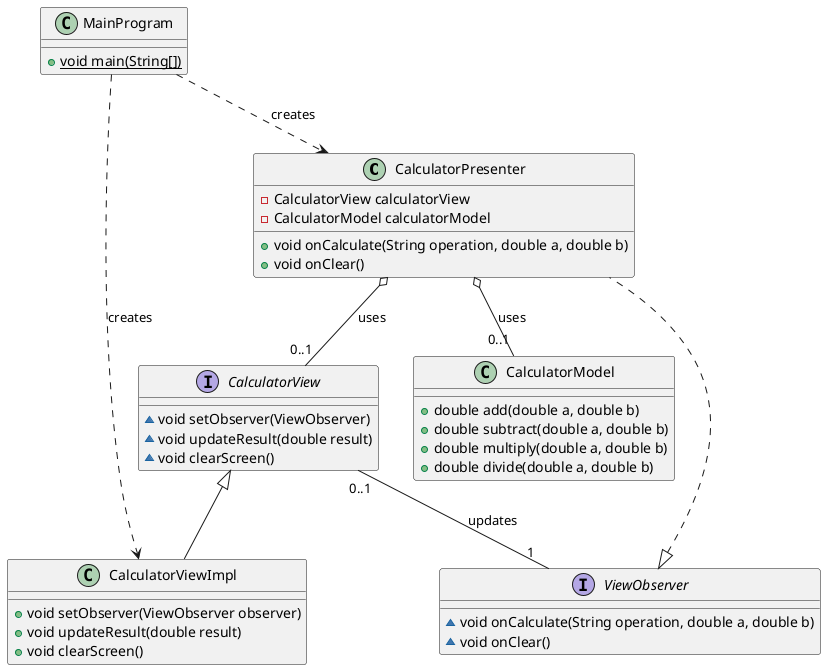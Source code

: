 @startuml
' Определение классов и интерфейсов
class CalculatorPresenter {
- CalculatorView calculatorView
- CalculatorModel calculatorModel
+ void onCalculate(String operation, double a, double b)
+ void onClear()
}

class CalculatorModel {
+ double add(double a, double b)
+ double subtract(double a, double b)
+ double multiply(double a, double b)
+ double divide(double a, double b)
}

interface CalculatorView {
~ void setObserver(ViewObserver)
~ void updateResult(double result)
~ void clearScreen()
}

class CalculatorViewImpl {
+ void setObserver(ViewObserver observer)
+ void updateResult(double result)
+ void clearScreen()
}

class MainProgram {
+ {static} void main(String[])
}

interface ViewObserver {
~ void onCalculate(String operation, double a, double b)
~ void onClear()
}

' Реализация интерфейсов
CalculatorView <|-- CalculatorViewImpl
ViewObserver <|.. CalculatorPresenter

' Агрегация: CalculatorPresenter имеет ссылку на View и Model, но не владеет ими
CalculatorPresenter o-- "0..1" CalculatorView : uses
CalculatorPresenter o-- "0..1" CalculatorModel : uses

' Зависимость: MainProgram зависит от ViewObserver и CalculatorViewImpl для выполнения
'MainProgram ..> ViewObserver : initiates
MainProgram ..> CalculatorViewImpl : creates
MainProgram ..> CalculatorPresenter : creates

' Ассоциация с мультипликатором: CalculatorView может иметь только один ViewObserver
CalculatorView "0..1" -- "1" ViewObserver : updates

@enduml
